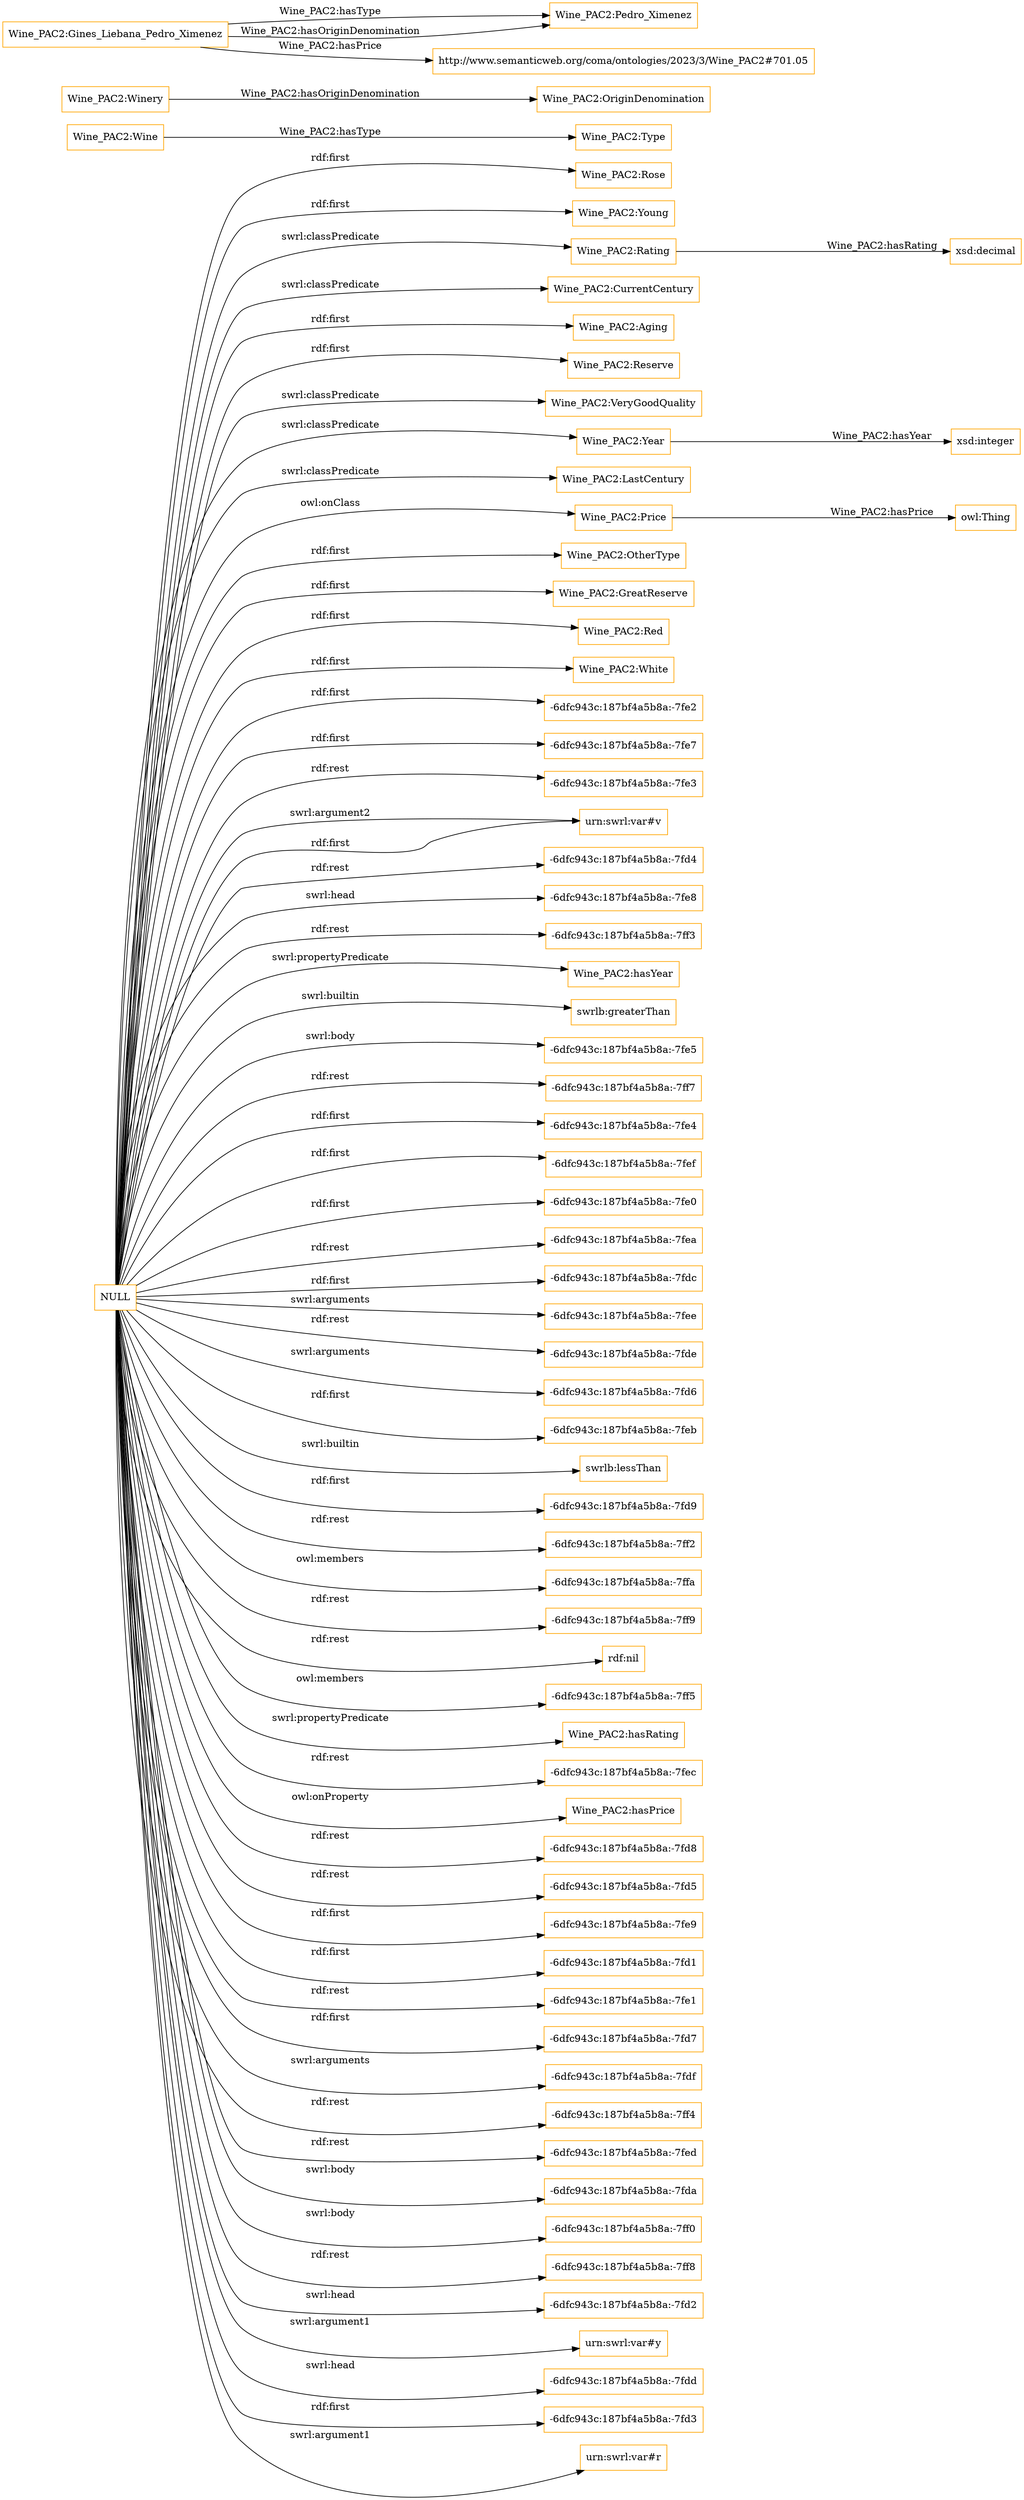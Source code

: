 digraph ar2dtool_diagram { 
rankdir=LR;
size="1501"
node [shape = rectangle, color="orange"]; "Wine_PAC2:Rose" "Wine_PAC2:Young" "Wine_PAC2:Rating" "Wine_PAC2:CurrentCentury" "Wine_PAC2:Aging" "Wine_PAC2:Reserve" "Wine_PAC2:VeryGoodQuality" "Wine_PAC2:Year" "Wine_PAC2:Wine" "Wine_PAC2:LastCentury" "Wine_PAC2:Type" "Wine_PAC2:Price" "Wine_PAC2:OtherType" "Wine_PAC2:GreatReserve" "Wine_PAC2:Winery" "Wine_PAC2:Red" "Wine_PAC2:OriginDenomination" "Wine_PAC2:White" ; /*classes style*/
	"NULL" -> "-6dfc943c:187bf4a5b8a:-7fe2" [ label = "rdf:first" ];
	"NULL" -> "-6dfc943c:187bf4a5b8a:-7fe7" [ label = "rdf:first" ];
	"NULL" -> "-6dfc943c:187bf4a5b8a:-7fe3" [ label = "rdf:rest" ];
	"NULL" -> "urn:swrl:var#v" [ label = "swrl:argument2" ];
	"NULL" -> "-6dfc943c:187bf4a5b8a:-7fd4" [ label = "rdf:rest" ];
	"NULL" -> "-6dfc943c:187bf4a5b8a:-7fe8" [ label = "swrl:head" ];
	"NULL" -> "-6dfc943c:187bf4a5b8a:-7ff3" [ label = "rdf:rest" ];
	"NULL" -> "Wine_PAC2:hasYear" [ label = "swrl:propertyPredicate" ];
	"NULL" -> "swrlb:greaterThan" [ label = "swrl:builtin" ];
	"NULL" -> "-6dfc943c:187bf4a5b8a:-7fe5" [ label = "swrl:body" ];
	"NULL" -> "Wine_PAC2:Rating" [ label = "swrl:classPredicate" ];
	"NULL" -> "Wine_PAC2:LastCentury" [ label = "swrl:classPredicate" ];
	"NULL" -> "-6dfc943c:187bf4a5b8a:-7ff7" [ label = "rdf:rest" ];
	"NULL" -> "-6dfc943c:187bf4a5b8a:-7fe4" [ label = "rdf:first" ];
	"NULL" -> "Wine_PAC2:Reserve" [ label = "rdf:first" ];
	"NULL" -> "Wine_PAC2:VeryGoodQuality" [ label = "swrl:classPredicate" ];
	"NULL" -> "Wine_PAC2:GreatReserve" [ label = "rdf:first" ];
	"NULL" -> "-6dfc943c:187bf4a5b8a:-7fef" [ label = "rdf:first" ];
	"NULL" -> "-6dfc943c:187bf4a5b8a:-7fe0" [ label = "rdf:first" ];
	"NULL" -> "Wine_PAC2:Price" [ label = "owl:onClass" ];
	"NULL" -> "-6dfc943c:187bf4a5b8a:-7fea" [ label = "rdf:rest" ];
	"NULL" -> "-6dfc943c:187bf4a5b8a:-7fdc" [ label = "rdf:first" ];
	"NULL" -> "urn:swrl:var#v" [ label = "rdf:first" ];
	"NULL" -> "-6dfc943c:187bf4a5b8a:-7fee" [ label = "swrl:arguments" ];
	"NULL" -> "-6dfc943c:187bf4a5b8a:-7fde" [ label = "rdf:rest" ];
	"NULL" -> "Wine_PAC2:Aging" [ label = "rdf:first" ];
	"NULL" -> "-6dfc943c:187bf4a5b8a:-7fd6" [ label = "swrl:arguments" ];
	"NULL" -> "-6dfc943c:187bf4a5b8a:-7feb" [ label = "rdf:first" ];
	"NULL" -> "swrlb:lessThan" [ label = "swrl:builtin" ];
	"NULL" -> "-6dfc943c:187bf4a5b8a:-7fd9" [ label = "rdf:first" ];
	"NULL" -> "-6dfc943c:187bf4a5b8a:-7ff2" [ label = "rdf:rest" ];
	"NULL" -> "-6dfc943c:187bf4a5b8a:-7ffa" [ label = "owl:members" ];
	"NULL" -> "-6dfc943c:187bf4a5b8a:-7ff9" [ label = "rdf:rest" ];
	"NULL" -> "rdf:nil" [ label = "rdf:rest" ];
	"NULL" -> "-6dfc943c:187bf4a5b8a:-7ff5" [ label = "owl:members" ];
	"NULL" -> "Wine_PAC2:hasRating" [ label = "swrl:propertyPredicate" ];
	"NULL" -> "Wine_PAC2:Young" [ label = "rdf:first" ];
	"NULL" -> "Wine_PAC2:Red" [ label = "rdf:first" ];
	"NULL" -> "-6dfc943c:187bf4a5b8a:-7fec" [ label = "rdf:rest" ];
	"NULL" -> "Wine_PAC2:hasPrice" [ label = "owl:onProperty" ];
	"NULL" -> "-6dfc943c:187bf4a5b8a:-7fd8" [ label = "rdf:rest" ];
	"NULL" -> "-6dfc943c:187bf4a5b8a:-7fd5" [ label = "rdf:rest" ];
	"NULL" -> "-6dfc943c:187bf4a5b8a:-7fe9" [ label = "rdf:first" ];
	"NULL" -> "-6dfc943c:187bf4a5b8a:-7fd1" [ label = "rdf:first" ];
	"NULL" -> "-6dfc943c:187bf4a5b8a:-7fe1" [ label = "rdf:rest" ];
	"NULL" -> "-6dfc943c:187bf4a5b8a:-7fd7" [ label = "rdf:first" ];
	"NULL" -> "-6dfc943c:187bf4a5b8a:-7fdf" [ label = "swrl:arguments" ];
	"NULL" -> "-6dfc943c:187bf4a5b8a:-7ff4" [ label = "rdf:rest" ];
	"NULL" -> "-6dfc943c:187bf4a5b8a:-7fed" [ label = "rdf:rest" ];
	"NULL" -> "-6dfc943c:187bf4a5b8a:-7fda" [ label = "swrl:body" ];
	"NULL" -> "-6dfc943c:187bf4a5b8a:-7ff0" [ label = "swrl:body" ];
	"NULL" -> "-6dfc943c:187bf4a5b8a:-7ff8" [ label = "rdf:rest" ];
	"NULL" -> "Wine_PAC2:Rose" [ label = "rdf:first" ];
	"NULL" -> "Wine_PAC2:White" [ label = "rdf:first" ];
	"NULL" -> "-6dfc943c:187bf4a5b8a:-7fd2" [ label = "swrl:head" ];
	"NULL" -> "urn:swrl:var#y" [ label = "swrl:argument1" ];
	"NULL" -> "-6dfc943c:187bf4a5b8a:-7fdd" [ label = "swrl:head" ];
	"NULL" -> "Wine_PAC2:OtherType" [ label = "rdf:first" ];
	"NULL" -> "Wine_PAC2:Year" [ label = "swrl:classPredicate" ];
	"NULL" -> "Wine_PAC2:CurrentCentury" [ label = "swrl:classPredicate" ];
	"NULL" -> "-6dfc943c:187bf4a5b8a:-7fd3" [ label = "rdf:first" ];
	"NULL" -> "urn:swrl:var#r" [ label = "swrl:argument1" ];
	"Wine_PAC2:Gines_Liebana_Pedro_Ximenez" -> "Wine_PAC2:Pedro_Ximenez" [ label = "Wine_PAC2:hasType" ];
	"Wine_PAC2:Gines_Liebana_Pedro_Ximenez" -> "http://www.semanticweb.org/coma/ontologies/2023/3/Wine_PAC2#701.05" [ label = "Wine_PAC2:hasPrice" ];
	"Wine_PAC2:Gines_Liebana_Pedro_Ximenez" -> "Wine_PAC2:Pedro_Ximenez" [ label = "Wine_PAC2:hasOriginDenomination" ];
	"Wine_PAC2:Winery" -> "Wine_PAC2:OriginDenomination" [ label = "Wine_PAC2:hasOriginDenomination" ];
	"Wine_PAC2:Rating" -> "xsd:decimal" [ label = "Wine_PAC2:hasRating" ];
	"Wine_PAC2:Price" -> "owl:Thing" [ label = "Wine_PAC2:hasPrice" ];
	"Wine_PAC2:Wine" -> "Wine_PAC2:Type" [ label = "Wine_PAC2:hasType" ];
	"Wine_PAC2:Year" -> "xsd:integer" [ label = "Wine_PAC2:hasYear" ];

}
